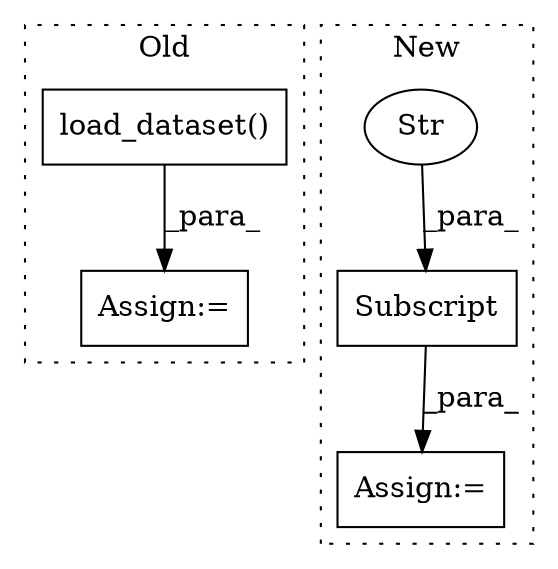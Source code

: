 digraph G {
subgraph cluster0 {
1 [label="load_dataset()" a="75" s="4607" l="23" shape="box"];
4 [label="Assign:=" a="68" s="4604" l="3" shape="box"];
label = "Old";
style="dotted";
}
subgraph cluster1 {
2 [label="Subscript" a="63" s="4499,0" l="31,0" shape="box"];
3 [label="Str" a="66" s="4515" l="14" shape="ellipse"];
5 [label="Assign:=" a="68" s="4496" l="3" shape="box"];
label = "New";
style="dotted";
}
1 -> 4 [label="_para_"];
2 -> 5 [label="_para_"];
3 -> 2 [label="_para_"];
}